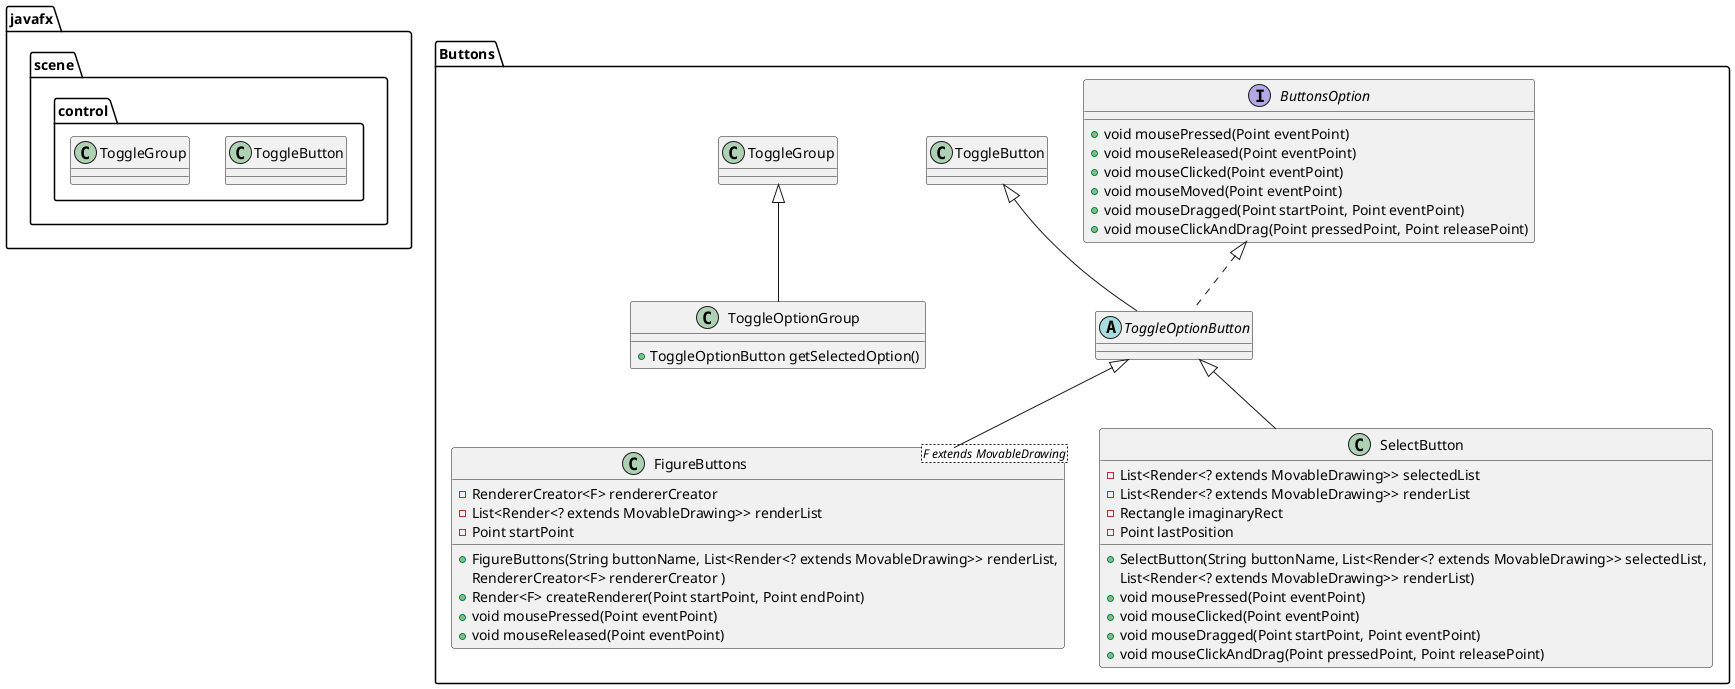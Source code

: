 @startuml
'https://plantuml.com/sequence-diagram

package javafx.scene.control{
     class ToggleButton
     class ToggleGroup
}

package Buttons {

interface ButtonsOption {

    +void mousePressed(Point eventPoint)
    +void mouseReleased(Point eventPoint)
    +void mouseClicked(Point eventPoint)
    +void mouseMoved(Point eventPoint)
    +void mouseDragged(Point startPoint, Point eventPoint)
    +void mouseClickAndDrag(Point pressedPoint, Point releasePoint)

}

abstract class ToggleOptionButton extends ToggleButton implements ButtonsOption{

}

class FigureButtons<F extends MovableDrawing> extends ToggleOptionButton{
        - RendererCreator<F> rendererCreator
        - List<Render<? extends MovableDrawing>> renderList
        - Point startPoint

        + FigureButtons(String buttonName, List<Render<? extends MovableDrawing>> renderList,
        RendererCreator<F> rendererCreator )
        + Render<F> createRenderer(Point startPoint, Point endPoint)
        + void mousePressed(Point eventPoint)
        + void mouseReleased(Point eventPoint)
}

class SelectButton extends ToggleOptionButton {
        - List<Render<? extends MovableDrawing>> selectedList
        - List<Render<? extends MovableDrawing>> renderList
        - Rectangle imaginaryRect
        - Point lastPosition

        + SelectButton(String buttonName, List<Render<? extends MovableDrawing>> selectedList,
        List<Render<? extends MovableDrawing>> renderList)
        + void mousePressed(Point eventPoint)
        + void mouseClicked(Point eventPoint)
        + void mouseDragged(Point startPoint, Point eventPoint)
        + void mouseClickAndDrag(Point pressedPoint, Point releasePoint)
}

class ToggleOptionGroup extends ToggleGroup{
    + ToggleOptionButton getSelectedOption()
}

@enduml